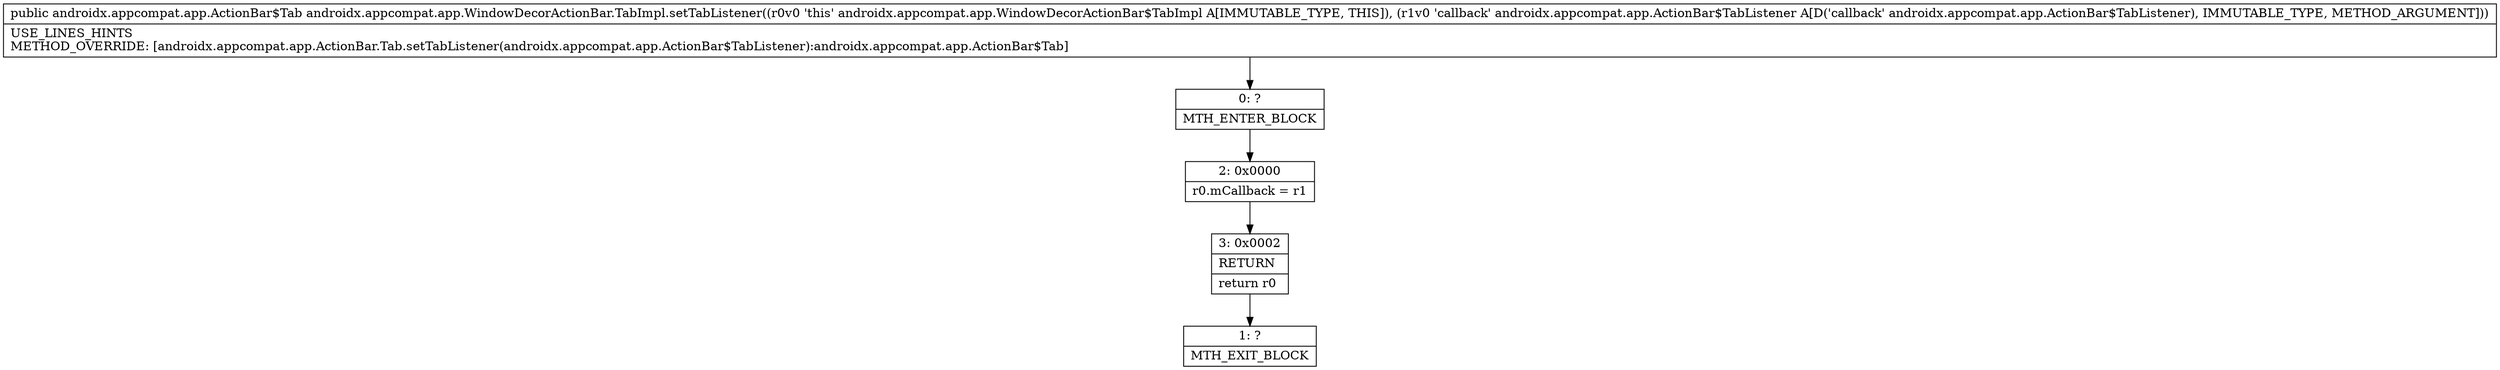digraph "CFG forandroidx.appcompat.app.WindowDecorActionBar.TabImpl.setTabListener(Landroidx\/appcompat\/app\/ActionBar$TabListener;)Landroidx\/appcompat\/app\/ActionBar$Tab;" {
Node_0 [shape=record,label="{0\:\ ?|MTH_ENTER_BLOCK\l}"];
Node_2 [shape=record,label="{2\:\ 0x0000|r0.mCallback = r1\l}"];
Node_3 [shape=record,label="{3\:\ 0x0002|RETURN\l|return r0\l}"];
Node_1 [shape=record,label="{1\:\ ?|MTH_EXIT_BLOCK\l}"];
MethodNode[shape=record,label="{public androidx.appcompat.app.ActionBar$Tab androidx.appcompat.app.WindowDecorActionBar.TabImpl.setTabListener((r0v0 'this' androidx.appcompat.app.WindowDecorActionBar$TabImpl A[IMMUTABLE_TYPE, THIS]), (r1v0 'callback' androidx.appcompat.app.ActionBar$TabListener A[D('callback' androidx.appcompat.app.ActionBar$TabListener), IMMUTABLE_TYPE, METHOD_ARGUMENT]))  | USE_LINES_HINTS\lMETHOD_OVERRIDE: [androidx.appcompat.app.ActionBar.Tab.setTabListener(androidx.appcompat.app.ActionBar$TabListener):androidx.appcompat.app.ActionBar$Tab]\l}"];
MethodNode -> Node_0;Node_0 -> Node_2;
Node_2 -> Node_3;
Node_3 -> Node_1;
}

